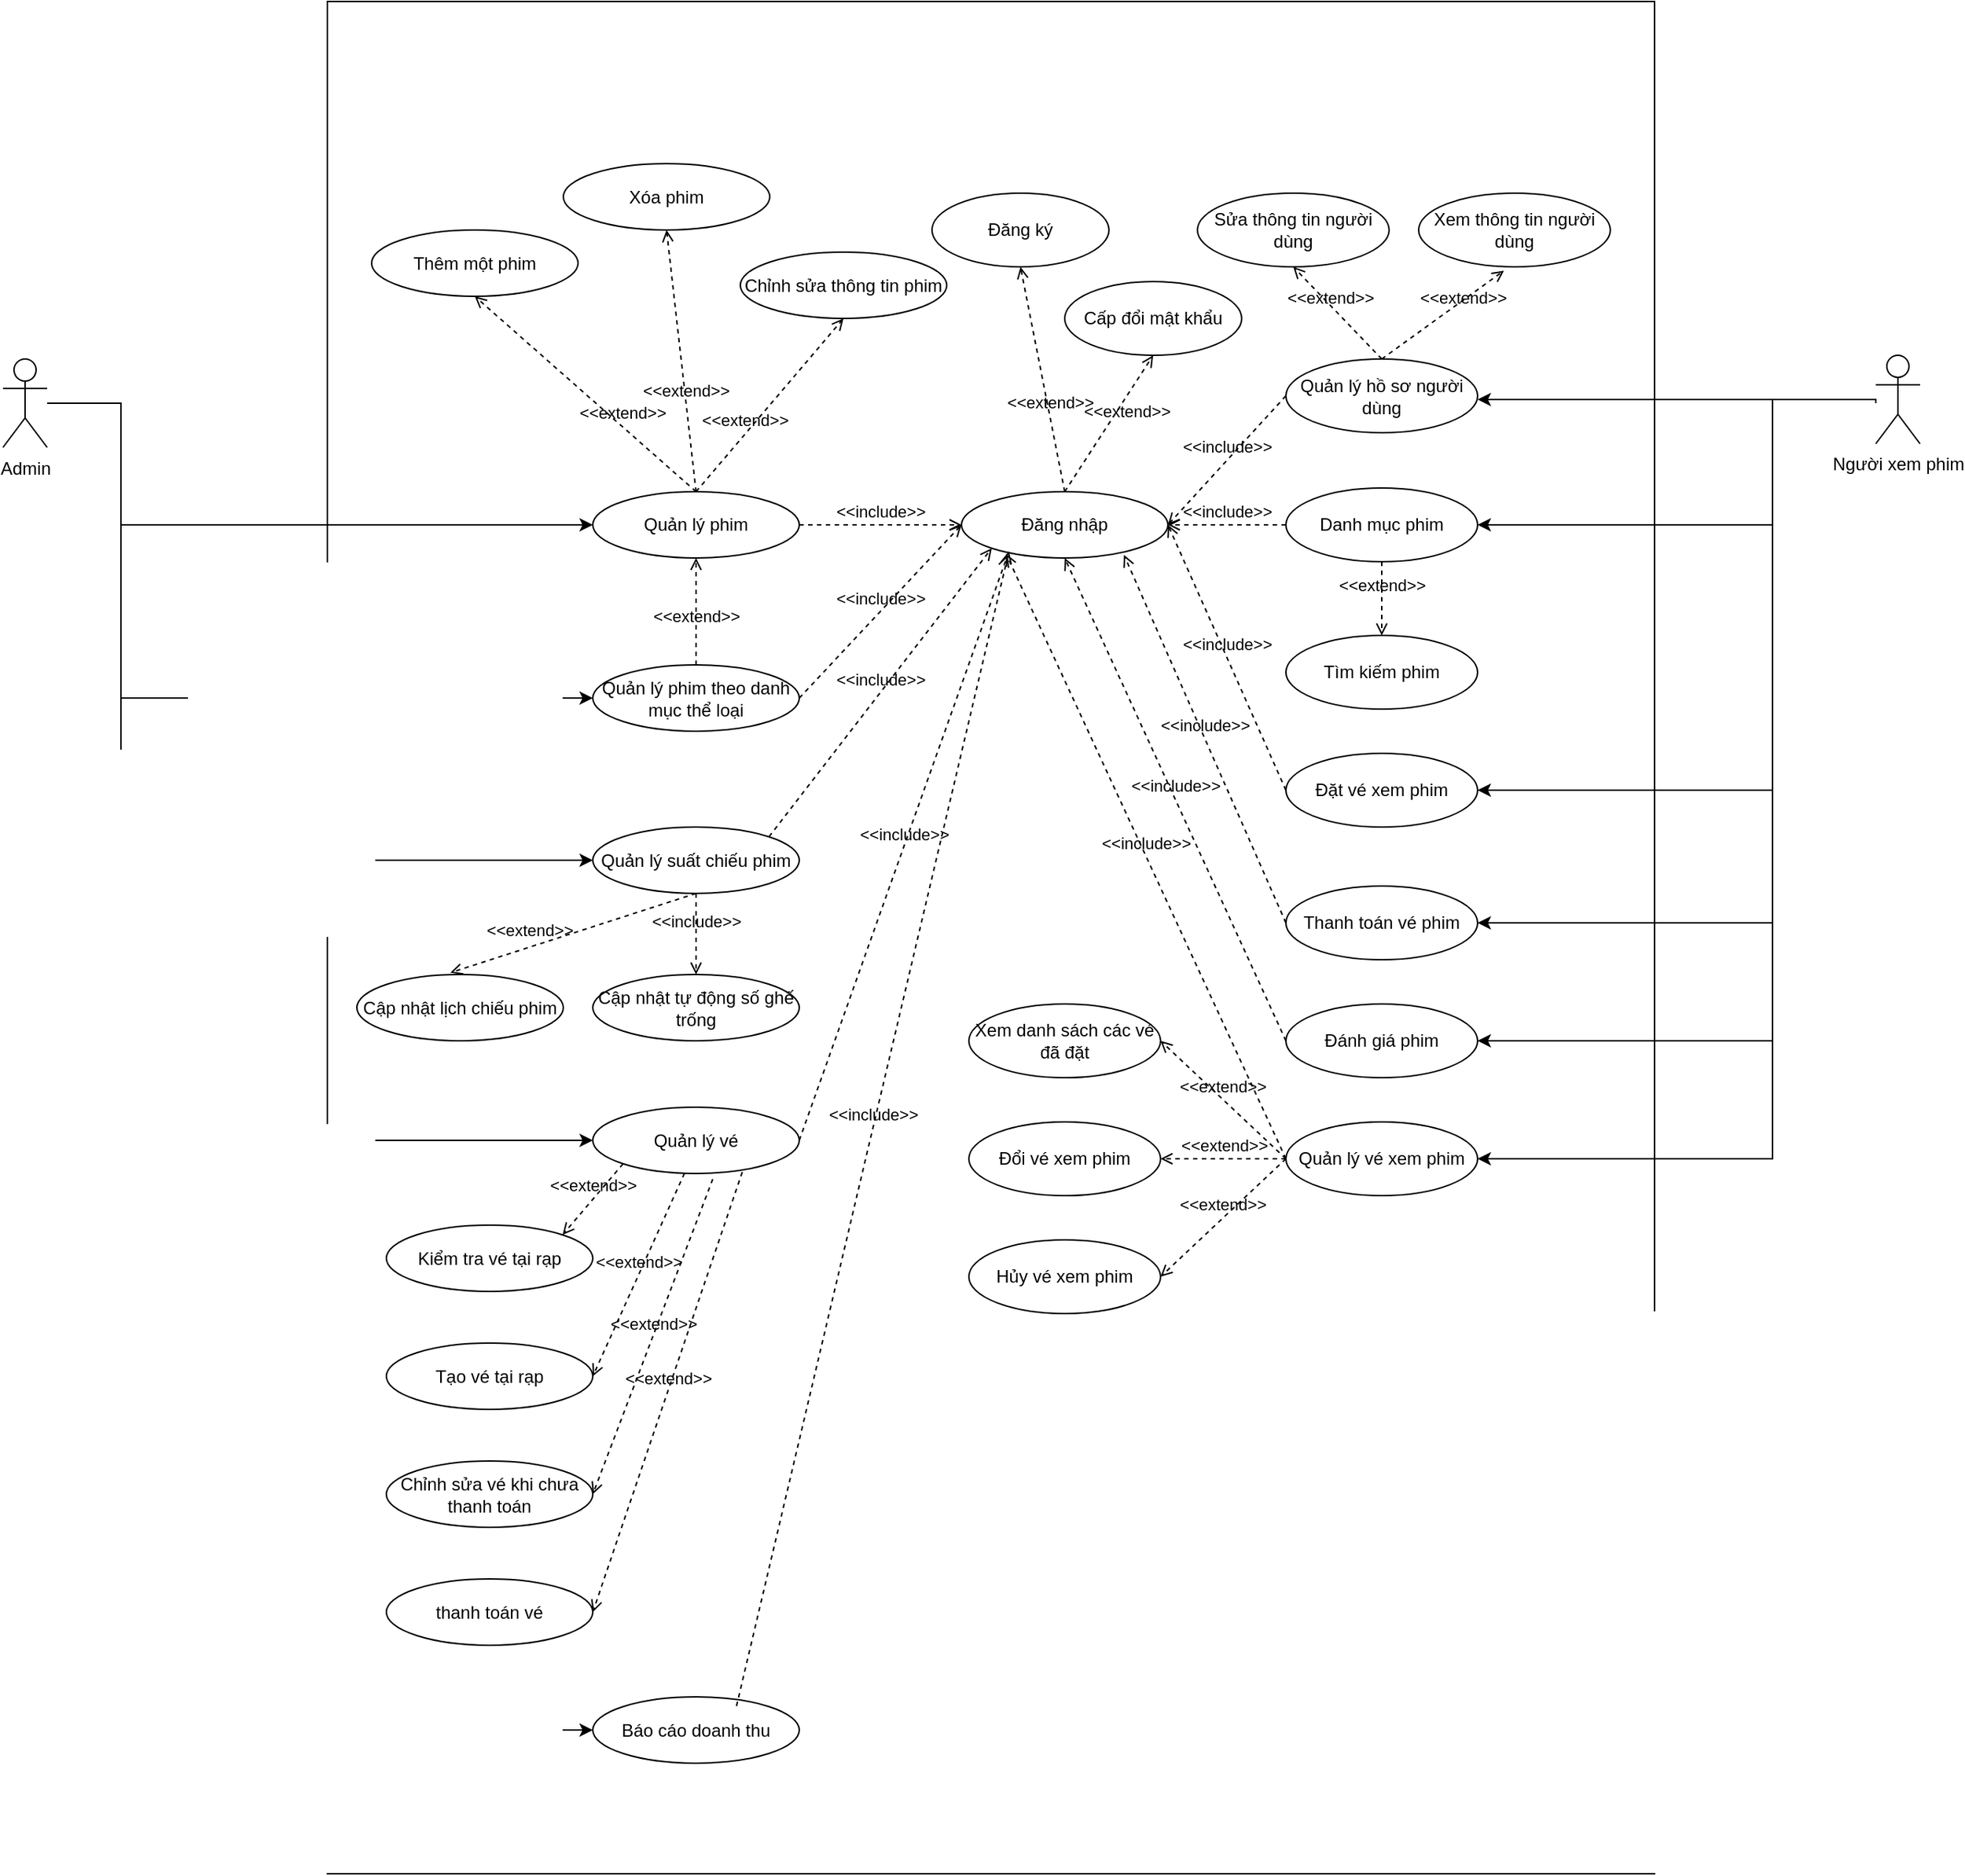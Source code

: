<mxfile>
    <diagram name="All Use case Diagram" id="IGQNDPXfDh_V1DBwaKHE">
        <mxGraphModel dx="2760" dy="1948" grid="1" gridSize="10" guides="1" tooltips="1" connect="1" arrows="1" fold="1" page="1" pageScale="1" pageWidth="850" pageHeight="1100" math="0" shadow="0">
            <root>
                <mxCell id="0"/>
                <mxCell id="1" parent="0"/>
                <mxCell id="J7-MSEY-YR7QTqhDCGo0-1" value="" style="rounded=0;whiteSpace=wrap;html=1;labelBackgroundColor=none;" parent="1" vertex="1">
                    <mxGeometry x="-1370" y="40" width="900" height="1270" as="geometry"/>
                </mxCell>
                <mxCell id="J7-MSEY-YR7QTqhDCGo0-59" style="edgeStyle=orthogonalEdgeStyle;rounded=0;orthogonalLoop=1;jettySize=auto;html=1;entryX=0;entryY=0.5;entryDx=0;entryDy=0;" parent="1" source="J7-MSEY-YR7QTqhDCGo0-2" target="J7-MSEY-YR7QTqhDCGo0-42" edge="1">
                    <mxGeometry relative="1" as="geometry">
                        <Array as="points">
                            <mxPoint x="-1510" y="313"/>
                            <mxPoint x="-1510" y="395"/>
                        </Array>
                    </mxGeometry>
                </mxCell>
                <mxCell id="J7-MSEY-YR7QTqhDCGo0-60" style="edgeStyle=orthogonalEdgeStyle;rounded=0;orthogonalLoop=1;jettySize=auto;html=1;entryX=0;entryY=0.5;entryDx=0;entryDy=0;" parent="1" source="J7-MSEY-YR7QTqhDCGo0-2" target="J7-MSEY-YR7QTqhDCGo0-50" edge="1">
                    <mxGeometry relative="1" as="geometry">
                        <Array as="points">
                            <mxPoint x="-1510" y="313"/>
                            <mxPoint x="-1510" y="513"/>
                        </Array>
                    </mxGeometry>
                </mxCell>
                <mxCell id="J7-MSEY-YR7QTqhDCGo0-61" style="edgeStyle=orthogonalEdgeStyle;rounded=0;orthogonalLoop=1;jettySize=auto;html=1;entryX=0;entryY=0.5;entryDx=0;entryDy=0;" parent="1" source="J7-MSEY-YR7QTqhDCGo0-2" target="J7-MSEY-YR7QTqhDCGo0-53" edge="1">
                    <mxGeometry relative="1" as="geometry">
                        <Array as="points">
                            <mxPoint x="-1510" y="313"/>
                            <mxPoint x="-1510" y="623"/>
                        </Array>
                    </mxGeometry>
                </mxCell>
                <mxCell id="J7-MSEY-YR7QTqhDCGo0-62" style="edgeStyle=orthogonalEdgeStyle;rounded=0;orthogonalLoop=1;jettySize=auto;html=1;entryX=0;entryY=0.5;entryDx=0;entryDy=0;" parent="1" source="J7-MSEY-YR7QTqhDCGo0-2" target="J7-MSEY-YR7QTqhDCGo0-63" edge="1">
                    <mxGeometry relative="1" as="geometry">
                        <mxPoint x="-1575" y="720" as="targetPoint"/>
                        <Array as="points">
                            <mxPoint x="-1510" y="313"/>
                            <mxPoint x="-1510" y="813"/>
                        </Array>
                    </mxGeometry>
                </mxCell>
                <mxCell id="J7-MSEY-YR7QTqhDCGo0-76" style="edgeStyle=orthogonalEdgeStyle;rounded=0;orthogonalLoop=1;jettySize=auto;html=1;entryX=0;entryY=0.5;entryDx=0;entryDy=0;" parent="1" source="J7-MSEY-YR7QTqhDCGo0-2" target="J7-MSEY-YR7QTqhDCGo0-74" edge="1">
                    <mxGeometry relative="1" as="geometry">
                        <Array as="points">
                            <mxPoint x="-1510" y="313"/>
                            <mxPoint x="-1510" y="1213"/>
                        </Array>
                    </mxGeometry>
                </mxCell>
                <mxCell id="J7-MSEY-YR7QTqhDCGo0-2" value="Admin" style="shape=umlActor;verticalLabelPosition=bottom;verticalAlign=top;html=1;outlineConnect=0;" parent="1" vertex="1">
                    <mxGeometry x="-1590" y="282.5" width="30" height="60" as="geometry"/>
                </mxCell>
                <mxCell id="J7-MSEY-YR7QTqhDCGo0-36" style="edgeStyle=orthogonalEdgeStyle;rounded=0;orthogonalLoop=1;jettySize=auto;html=1;entryX=1;entryY=0.5;entryDx=0;entryDy=0;" parent="1" edge="1">
                    <mxGeometry relative="1" as="geometry">
                        <mxPoint x="-320" y="312.5" as="sourcePoint"/>
                        <mxPoint x="-590" y="310" as="targetPoint"/>
                        <Array as="points">
                            <mxPoint x="-320" y="310"/>
                        </Array>
                    </mxGeometry>
                </mxCell>
                <mxCell id="J7-MSEY-YR7QTqhDCGo0-37" style="edgeStyle=orthogonalEdgeStyle;rounded=0;orthogonalLoop=1;jettySize=auto;html=1;entryX=1;entryY=0.5;entryDx=0;entryDy=0;" parent="1" source="J7-MSEY-YR7QTqhDCGo0-3" target="J7-MSEY-YR7QTqhDCGo0-17" edge="1">
                    <mxGeometry relative="1" as="geometry">
                        <Array as="points">
                            <mxPoint x="-390" y="310"/>
                            <mxPoint x="-390" y="395"/>
                        </Array>
                    </mxGeometry>
                </mxCell>
                <mxCell id="J7-MSEY-YR7QTqhDCGo0-38" style="edgeStyle=orthogonalEdgeStyle;rounded=0;orthogonalLoop=1;jettySize=auto;html=1;entryX=1;entryY=0.5;entryDx=0;entryDy=0;" parent="1" source="J7-MSEY-YR7QTqhDCGo0-3" target="J7-MSEY-YR7QTqhDCGo0-22" edge="1">
                    <mxGeometry relative="1" as="geometry">
                        <Array as="points">
                            <mxPoint x="-390" y="310"/>
                            <mxPoint x="-390" y="575"/>
                        </Array>
                    </mxGeometry>
                </mxCell>
                <mxCell id="J7-MSEY-YR7QTqhDCGo0-39" style="edgeStyle=orthogonalEdgeStyle;rounded=0;orthogonalLoop=1;jettySize=auto;html=1;entryX=1;entryY=0.5;entryDx=0;entryDy=0;" parent="1" source="J7-MSEY-YR7QTqhDCGo0-3" target="J7-MSEY-YR7QTqhDCGo0-24" edge="1">
                    <mxGeometry relative="1" as="geometry">
                        <Array as="points">
                            <mxPoint x="-390" y="310"/>
                            <mxPoint x="-390" y="665"/>
                        </Array>
                    </mxGeometry>
                </mxCell>
                <mxCell id="J7-MSEY-YR7QTqhDCGo0-40" style="edgeStyle=orthogonalEdgeStyle;rounded=0;orthogonalLoop=1;jettySize=auto;html=1;entryX=1;entryY=0.5;entryDx=0;entryDy=0;" parent="1" source="J7-MSEY-YR7QTqhDCGo0-3" target="J7-MSEY-YR7QTqhDCGo0-33" edge="1">
                    <mxGeometry relative="1" as="geometry">
                        <Array as="points">
                            <mxPoint x="-390" y="310"/>
                            <mxPoint x="-390" y="745"/>
                        </Array>
                    </mxGeometry>
                </mxCell>
                <mxCell id="J7-MSEY-YR7QTqhDCGo0-41" style="edgeStyle=orthogonalEdgeStyle;rounded=0;orthogonalLoop=1;jettySize=auto;html=1;entryX=1;entryY=0.5;entryDx=0;entryDy=0;" parent="1" source="J7-MSEY-YR7QTqhDCGo0-3" target="J7-MSEY-YR7QTqhDCGo0-26" edge="1">
                    <mxGeometry relative="1" as="geometry">
                        <Array as="points">
                            <mxPoint x="-390" y="310"/>
                            <mxPoint x="-390" y="825"/>
                        </Array>
                    </mxGeometry>
                </mxCell>
                <mxCell id="J7-MSEY-YR7QTqhDCGo0-3" value="Người xem phim" style="shape=umlActor;verticalLabelPosition=bottom;verticalAlign=top;html=1;outlineConnect=0;" parent="1" vertex="1">
                    <mxGeometry x="-320" y="280" width="30" height="60" as="geometry"/>
                </mxCell>
                <mxCell id="J7-MSEY-YR7QTqhDCGo0-4" value="Đăng nhập" style="ellipse;whiteSpace=wrap;html=1;" parent="1" vertex="1">
                    <mxGeometry x="-940" y="372.5" width="140" height="45" as="geometry"/>
                </mxCell>
                <mxCell id="J7-MSEY-YR7QTqhDCGo0-5" value="Đăng ký" style="ellipse;whiteSpace=wrap;html=1;" parent="1" vertex="1">
                    <mxGeometry x="-960" y="170" width="120" height="50" as="geometry"/>
                </mxCell>
                <mxCell id="J7-MSEY-YR7QTqhDCGo0-6" value="&amp;lt;&amp;lt;extend&amp;gt;&amp;gt;" style="html=1;verticalAlign=bottom;labelBackgroundColor=none;endArrow=open;endFill=0;dashed=1;rounded=0;exitX=0.5;exitY=0;exitDx=0;exitDy=0;entryX=0.5;entryY=1;entryDx=0;entryDy=0;" parent="1" source="J7-MSEY-YR7QTqhDCGo0-4" target="J7-MSEY-YR7QTqhDCGo0-5" edge="1">
                    <mxGeometry x="-0.333" width="160" relative="1" as="geometry">
                        <mxPoint x="-1050" y="370" as="sourcePoint"/>
                        <mxPoint x="-890" y="370" as="targetPoint"/>
                        <mxPoint as="offset"/>
                    </mxGeometry>
                </mxCell>
                <mxCell id="J7-MSEY-YR7QTqhDCGo0-7" value="Cấp đổi mật khẩu" style="ellipse;whiteSpace=wrap;html=1;" parent="1" vertex="1">
                    <mxGeometry x="-870" y="230" width="120" height="50" as="geometry"/>
                </mxCell>
                <mxCell id="J7-MSEY-YR7QTqhDCGo0-8" value="&amp;lt;&amp;lt;extend&amp;gt;&amp;gt;" style="html=1;verticalAlign=bottom;labelBackgroundColor=none;endArrow=open;endFill=0;dashed=1;rounded=0;exitX=0.5;exitY=0;exitDx=0;exitDy=0;entryX=0.5;entryY=1;entryDx=0;entryDy=0;" parent="1" source="J7-MSEY-YR7QTqhDCGo0-4" target="J7-MSEY-YR7QTqhDCGo0-7" edge="1">
                    <mxGeometry x="0.11" y="-11" width="160" relative="1" as="geometry">
                        <mxPoint x="-950" y="295" as="sourcePoint"/>
                        <mxPoint x="-1010" y="250" as="targetPoint"/>
                        <mxPoint as="offset"/>
                    </mxGeometry>
                </mxCell>
                <mxCell id="J7-MSEY-YR7QTqhDCGo0-9" value="Quản lý hồ sơ người dùng" style="ellipse;whiteSpace=wrap;html=1;" parent="1" vertex="1">
                    <mxGeometry x="-720" y="282.5" width="130" height="50" as="geometry"/>
                </mxCell>
                <mxCell id="J7-MSEY-YR7QTqhDCGo0-13" value="Xem thông tin người dùng" style="ellipse;whiteSpace=wrap;html=1;" parent="1" vertex="1">
                    <mxGeometry x="-630" y="170" width="130" height="50" as="geometry"/>
                </mxCell>
                <mxCell id="J7-MSEY-YR7QTqhDCGo0-14" value="Sửa thông tin người dùng" style="ellipse;whiteSpace=wrap;html=1;" parent="1" vertex="1">
                    <mxGeometry x="-780" y="170" width="130" height="50" as="geometry"/>
                </mxCell>
                <mxCell id="J7-MSEY-YR7QTqhDCGo0-15" value="&amp;lt;&amp;lt;extend&amp;gt;&amp;gt;" style="html=1;verticalAlign=bottom;labelBackgroundColor=none;endArrow=open;endFill=0;dashed=1;rounded=0;exitX=0.5;exitY=0;exitDx=0;exitDy=0;entryX=0.445;entryY=1.052;entryDx=0;entryDy=0;entryPerimeter=0;" parent="1" source="J7-MSEY-YR7QTqhDCGo0-9" target="J7-MSEY-YR7QTqhDCGo0-13" edge="1">
                    <mxGeometry x="0.244" y="-6" width="160" relative="1" as="geometry">
                        <mxPoint x="-935" y="295" as="sourcePoint"/>
                        <mxPoint x="-860" y="230" as="targetPoint"/>
                        <mxPoint as="offset"/>
                    </mxGeometry>
                </mxCell>
                <mxCell id="J7-MSEY-YR7QTqhDCGo0-16" value="&amp;lt;&amp;lt;extend&amp;gt;&amp;gt;" style="html=1;verticalAlign=bottom;labelBackgroundColor=none;endArrow=open;endFill=0;dashed=1;rounded=0;exitX=0.5;exitY=0;exitDx=0;exitDy=0;entryX=0.5;entryY=1;entryDx=0;entryDy=0;" parent="1" source="J7-MSEY-YR7QTqhDCGo0-9" target="J7-MSEY-YR7QTqhDCGo0-14" edge="1">
                    <mxGeometry x="0.101" y="3" width="160" relative="1" as="geometry">
                        <mxPoint x="-645" y="305" as="sourcePoint"/>
                        <mxPoint x="-562" y="233" as="targetPoint"/>
                        <mxPoint as="offset"/>
                    </mxGeometry>
                </mxCell>
                <mxCell id="J7-MSEY-YR7QTqhDCGo0-17" value="Danh mục phim" style="ellipse;whiteSpace=wrap;html=1;" parent="1" vertex="1">
                    <mxGeometry x="-720" y="370" width="130" height="50" as="geometry"/>
                </mxCell>
                <mxCell id="J7-MSEY-YR7QTqhDCGo0-18" value="Tìm kiếm phim" style="ellipse;whiteSpace=wrap;html=1;" parent="1" vertex="1">
                    <mxGeometry x="-720" y="470" width="130" height="50" as="geometry"/>
                </mxCell>
                <mxCell id="J7-MSEY-YR7QTqhDCGo0-19" value="&amp;lt;&amp;lt;extend&amp;gt;&amp;gt;" style="html=1;verticalAlign=bottom;labelBackgroundColor=none;endArrow=open;endFill=0;dashed=1;rounded=0;exitX=0.5;exitY=1;exitDx=0;exitDy=0;entryX=0.5;entryY=0;entryDx=0;entryDy=0;" parent="1" source="J7-MSEY-YR7QTqhDCGo0-17" target="J7-MSEY-YR7QTqhDCGo0-18" edge="1">
                    <mxGeometry width="160" relative="1" as="geometry">
                        <mxPoint x="-645" y="305" as="sourcePoint"/>
                        <mxPoint x="-562" y="233" as="targetPoint"/>
                        <mxPoint as="offset"/>
                    </mxGeometry>
                </mxCell>
                <mxCell id="J7-MSEY-YR7QTqhDCGo0-20" value="&amp;lt;&amp;lt;include&amp;gt;&amp;gt;" style="html=1;verticalAlign=bottom;labelBackgroundColor=none;endArrow=open;endFill=0;dashed=1;rounded=0;entryX=1;entryY=0.5;entryDx=0;entryDy=0;exitX=0;exitY=0.5;exitDx=0;exitDy=0;" parent="1" source="J7-MSEY-YR7QTqhDCGo0-9" target="J7-MSEY-YR7QTqhDCGo0-4" edge="1">
                    <mxGeometry width="160" relative="1" as="geometry">
                        <mxPoint x="-870" y="490" as="sourcePoint"/>
                        <mxPoint x="-710" y="490" as="targetPoint"/>
                    </mxGeometry>
                </mxCell>
                <mxCell id="J7-MSEY-YR7QTqhDCGo0-21" value="&amp;lt;&amp;lt;include&amp;gt;&amp;gt;" style="html=1;verticalAlign=bottom;labelBackgroundColor=none;endArrow=open;endFill=0;dashed=1;rounded=0;entryX=1;entryY=0.5;entryDx=0;entryDy=0;exitX=0;exitY=0.5;exitDx=0;exitDy=0;" parent="1" source="J7-MSEY-YR7QTqhDCGo0-17" target="J7-MSEY-YR7QTqhDCGo0-4" edge="1">
                    <mxGeometry width="160" relative="1" as="geometry">
                        <mxPoint x="-710" y="330" as="sourcePoint"/>
                        <mxPoint x="-865" y="318" as="targetPoint"/>
                    </mxGeometry>
                </mxCell>
                <mxCell id="J7-MSEY-YR7QTqhDCGo0-22" value="Đặt vé xem phim" style="ellipse;whiteSpace=wrap;html=1;" parent="1" vertex="1">
                    <mxGeometry x="-720" y="550" width="130" height="50" as="geometry"/>
                </mxCell>
                <mxCell id="J7-MSEY-YR7QTqhDCGo0-23" value="&amp;lt;&amp;lt;include&amp;gt;&amp;gt;" style="html=1;verticalAlign=bottom;labelBackgroundColor=none;endArrow=open;endFill=0;dashed=1;rounded=0;entryX=1;entryY=0.5;entryDx=0;entryDy=0;exitX=0;exitY=0.5;exitDx=0;exitDy=0;" parent="1" source="J7-MSEY-YR7QTqhDCGo0-22" target="J7-MSEY-YR7QTqhDCGo0-4" edge="1">
                    <mxGeometry width="160" relative="1" as="geometry">
                        <mxPoint x="-710" y="405" as="sourcePoint"/>
                        <mxPoint x="-865" y="318" as="targetPoint"/>
                    </mxGeometry>
                </mxCell>
                <mxCell id="J7-MSEY-YR7QTqhDCGo0-24" value="Thanh toán vé phim" style="ellipse;whiteSpace=wrap;html=1;" parent="1" vertex="1">
                    <mxGeometry x="-720" y="640" width="130" height="50" as="geometry"/>
                </mxCell>
                <mxCell id="J7-MSEY-YR7QTqhDCGo0-25" value="&amp;lt;&amp;lt;include&amp;gt;&amp;gt;" style="html=1;verticalAlign=bottom;labelBackgroundColor=none;endArrow=open;endFill=0;dashed=1;rounded=0;exitX=0;exitY=0.5;exitDx=0;exitDy=0;entryX=0.787;entryY=0.953;entryDx=0;entryDy=0;entryPerimeter=0;" parent="1" source="J7-MSEY-YR7QTqhDCGo0-24" target="J7-MSEY-YR7QTqhDCGo0-4" edge="1">
                    <mxGeometry width="160" relative="1" as="geometry">
                        <mxPoint x="-710" y="605" as="sourcePoint"/>
                        <mxPoint x="-870" y="420" as="targetPoint"/>
                        <Array as="points"/>
                    </mxGeometry>
                </mxCell>
                <mxCell id="J7-MSEY-YR7QTqhDCGo0-26" value="Quản lý vé xem phim" style="ellipse;whiteSpace=wrap;html=1;" parent="1" vertex="1">
                    <mxGeometry x="-720" y="800" width="130" height="50" as="geometry"/>
                </mxCell>
                <mxCell id="J7-MSEY-YR7QTqhDCGo0-27" value="Xem danh sách các vé đã đặt" style="ellipse;whiteSpace=wrap;html=1;" parent="1" vertex="1">
                    <mxGeometry x="-935" y="720" width="130" height="50" as="geometry"/>
                </mxCell>
                <mxCell id="J7-MSEY-YR7QTqhDCGo0-28" value="&amp;lt;&amp;lt;extend&amp;gt;&amp;gt;" style="html=1;verticalAlign=bottom;labelBackgroundColor=none;endArrow=open;endFill=0;dashed=1;rounded=0;exitX=0;exitY=0.5;exitDx=0;exitDy=0;entryX=1;entryY=0.5;entryDx=0;entryDy=0;" parent="1" source="J7-MSEY-YR7QTqhDCGo0-26" target="J7-MSEY-YR7QTqhDCGo0-27" edge="1">
                    <mxGeometry width="160" relative="1" as="geometry">
                        <mxPoint x="-645" y="430" as="sourcePoint"/>
                        <mxPoint x="-645" y="480" as="targetPoint"/>
                        <mxPoint as="offset"/>
                    </mxGeometry>
                </mxCell>
                <mxCell id="J7-MSEY-YR7QTqhDCGo0-29" value="Đổi vé xem phim" style="ellipse;whiteSpace=wrap;html=1;" parent="1" vertex="1">
                    <mxGeometry x="-935" y="800" width="130" height="50" as="geometry"/>
                </mxCell>
                <mxCell id="J7-MSEY-YR7QTqhDCGo0-30" value="Hủy vé xem phim" style="ellipse;whiteSpace=wrap;html=1;" parent="1" vertex="1">
                    <mxGeometry x="-935" y="880" width="130" height="50" as="geometry"/>
                </mxCell>
                <mxCell id="J7-MSEY-YR7QTqhDCGo0-31" value="&amp;lt;&amp;lt;extend&amp;gt;&amp;gt;" style="html=1;verticalAlign=bottom;labelBackgroundColor=none;endArrow=open;endFill=0;dashed=1;rounded=0;exitX=0;exitY=0.5;exitDx=0;exitDy=0;entryX=1;entryY=0.5;entryDx=0;entryDy=0;" parent="1" source="J7-MSEY-YR7QTqhDCGo0-26" target="J7-MSEY-YR7QTqhDCGo0-29" edge="1">
                    <mxGeometry width="160" relative="1" as="geometry">
                        <mxPoint x="-710" y="675" as="sourcePoint"/>
                        <mxPoint x="-795" y="645" as="targetPoint"/>
                        <mxPoint as="offset"/>
                    </mxGeometry>
                </mxCell>
                <mxCell id="J7-MSEY-YR7QTqhDCGo0-32" value="&amp;lt;&amp;lt;extend&amp;gt;&amp;gt;" style="html=1;verticalAlign=bottom;labelBackgroundColor=none;endArrow=open;endFill=0;dashed=1;rounded=0;exitX=0;exitY=0.5;exitDx=0;exitDy=0;entryX=1;entryY=0.5;entryDx=0;entryDy=0;" parent="1" source="J7-MSEY-YR7QTqhDCGo0-26" target="J7-MSEY-YR7QTqhDCGo0-30" edge="1">
                    <mxGeometry width="160" relative="1" as="geometry">
                        <mxPoint x="-700" y="685" as="sourcePoint"/>
                        <mxPoint x="-795" y="715" as="targetPoint"/>
                        <mxPoint as="offset"/>
                    </mxGeometry>
                </mxCell>
                <mxCell id="J7-MSEY-YR7QTqhDCGo0-33" value="Đánh giá phim" style="ellipse;whiteSpace=wrap;html=1;" parent="1" vertex="1">
                    <mxGeometry x="-720" y="720" width="130" height="50" as="geometry"/>
                </mxCell>
                <mxCell id="J7-MSEY-YR7QTqhDCGo0-34" value="&amp;lt;&amp;lt;include&amp;gt;&amp;gt;" style="html=1;verticalAlign=bottom;labelBackgroundColor=none;endArrow=open;endFill=0;dashed=1;rounded=0;entryX=0.216;entryY=0.936;entryDx=0;entryDy=0;exitX=0;exitY=0.5;exitDx=0;exitDy=0;entryPerimeter=0;" parent="1" source="J7-MSEY-YR7QTqhDCGo0-26" target="J7-MSEY-YR7QTqhDCGo0-4" edge="1">
                    <mxGeometry width="160" relative="1" as="geometry">
                        <mxPoint x="-710" y="675" as="sourcePoint"/>
                        <mxPoint x="-790" y="405" as="targetPoint"/>
                    </mxGeometry>
                </mxCell>
                <mxCell id="J7-MSEY-YR7QTqhDCGo0-35" value="&amp;lt;&amp;lt;include&amp;gt;&amp;gt;" style="html=1;verticalAlign=bottom;labelBackgroundColor=none;endArrow=open;endFill=0;dashed=1;rounded=0;entryX=0.5;entryY=1;entryDx=0;entryDy=0;exitX=0;exitY=0.5;exitDx=0;exitDy=0;" parent="1" source="J7-MSEY-YR7QTqhDCGo0-33" target="J7-MSEY-YR7QTqhDCGo0-4" edge="1">
                    <mxGeometry width="160" relative="1" as="geometry">
                        <mxPoint x="-710" y="755" as="sourcePoint"/>
                        <mxPoint x="-860" y="428" as="targetPoint"/>
                    </mxGeometry>
                </mxCell>
                <mxCell id="J7-MSEY-YR7QTqhDCGo0-42" value="Quản lý phim" style="ellipse;whiteSpace=wrap;html=1;" parent="1" vertex="1">
                    <mxGeometry x="-1190" y="372.5" width="140" height="45" as="geometry"/>
                </mxCell>
                <mxCell id="J7-MSEY-YR7QTqhDCGo0-43" value="Thêm một phim" style="ellipse;whiteSpace=wrap;html=1;" parent="1" vertex="1">
                    <mxGeometry x="-1340" y="195" width="140" height="45" as="geometry"/>
                </mxCell>
                <mxCell id="J7-MSEY-YR7QTqhDCGo0-44" value="Chỉnh sửa thông tin phim" style="ellipse;whiteSpace=wrap;html=1;" parent="1" vertex="1">
                    <mxGeometry x="-1090" y="210" width="140" height="45" as="geometry"/>
                </mxCell>
                <mxCell id="J7-MSEY-YR7QTqhDCGo0-45" value="Xóa phim" style="ellipse;whiteSpace=wrap;html=1;" parent="1" vertex="1">
                    <mxGeometry x="-1210" y="150" width="140" height="45" as="geometry"/>
                </mxCell>
                <mxCell id="J7-MSEY-YR7QTqhDCGo0-46" value="&amp;lt;&amp;lt;include&amp;gt;&amp;gt;" style="html=1;verticalAlign=bottom;labelBackgroundColor=none;endArrow=open;endFill=0;dashed=1;rounded=0;entryX=0;entryY=0.5;entryDx=0;entryDy=0;exitX=1;exitY=0.5;exitDx=0;exitDy=0;" parent="1" source="J7-MSEY-YR7QTqhDCGo0-42" target="J7-MSEY-YR7QTqhDCGo0-4" edge="1">
                    <mxGeometry width="160" relative="1" as="geometry">
                        <mxPoint x="-710" y="405" as="sourcePoint"/>
                        <mxPoint x="-790" y="405" as="targetPoint"/>
                    </mxGeometry>
                </mxCell>
                <mxCell id="J7-MSEY-YR7QTqhDCGo0-47" value="&amp;lt;&amp;lt;extend&amp;gt;&amp;gt;" style="html=1;verticalAlign=bottom;labelBackgroundColor=none;endArrow=open;endFill=0;dashed=1;rounded=0;exitX=0.5;exitY=0;exitDx=0;exitDy=0;entryX=0.5;entryY=1;entryDx=0;entryDy=0;" parent="1" source="J7-MSEY-YR7QTqhDCGo0-42" target="J7-MSEY-YR7QTqhDCGo0-44" edge="1">
                    <mxGeometry x="-0.333" width="160" relative="1" as="geometry">
                        <mxPoint x="-860" y="383" as="sourcePoint"/>
                        <mxPoint x="-890" y="230" as="targetPoint"/>
                        <mxPoint as="offset"/>
                    </mxGeometry>
                </mxCell>
                <mxCell id="J7-MSEY-YR7QTqhDCGo0-48" value="&amp;lt;&amp;lt;extend&amp;gt;&amp;gt;" style="html=1;verticalAlign=bottom;labelBackgroundColor=none;endArrow=open;endFill=0;dashed=1;rounded=0;exitX=0.5;exitY=0;exitDx=0;exitDy=0;entryX=0.5;entryY=1;entryDx=0;entryDy=0;strokeColor=default;align=center;fontFamily=Helvetica;fontSize=11;fontColor=default;" parent="1" source="J7-MSEY-YR7QTqhDCGo0-42" target="J7-MSEY-YR7QTqhDCGo0-45" edge="1">
                    <mxGeometry x="-0.333" width="160" relative="1" as="geometry">
                        <mxPoint x="-1110" y="383" as="sourcePoint"/>
                        <mxPoint x="-1010" y="290" as="targetPoint"/>
                        <mxPoint as="offset"/>
                    </mxGeometry>
                </mxCell>
                <mxCell id="J7-MSEY-YR7QTqhDCGo0-49" value="&amp;lt;&amp;lt;extend&amp;gt;&amp;gt;" style="html=1;verticalAlign=bottom;labelBackgroundColor=none;endArrow=open;endFill=0;dashed=1;rounded=0;exitX=0.5;exitY=0;exitDx=0;exitDy=0;entryX=0.5;entryY=1;entryDx=0;entryDy=0;strokeColor=default;align=center;fontFamily=Helvetica;fontSize=11;fontColor=default;" parent="1" source="J7-MSEY-YR7QTqhDCGo0-42" target="J7-MSEY-YR7QTqhDCGo0-43" edge="1">
                    <mxGeometry x="-0.333" width="160" relative="1" as="geometry">
                        <mxPoint x="-1110" y="383" as="sourcePoint"/>
                        <mxPoint x="-1150" y="315" as="targetPoint"/>
                        <mxPoint as="offset"/>
                    </mxGeometry>
                </mxCell>
                <mxCell id="J7-MSEY-YR7QTqhDCGo0-50" value="Quản lý phim theo danh mục thể loại" style="ellipse;whiteSpace=wrap;html=1;" parent="1" vertex="1">
                    <mxGeometry x="-1190" y="490" width="140" height="45" as="geometry"/>
                </mxCell>
                <mxCell id="J7-MSEY-YR7QTqhDCGo0-51" value="&amp;lt;&amp;lt;extend&amp;gt;&amp;gt;" style="html=1;verticalAlign=bottom;labelBackgroundColor=none;endArrow=open;endFill=0;dashed=1;rounded=0;exitX=0.5;exitY=0;exitDx=0;exitDy=0;entryX=0.5;entryY=1;entryDx=0;entryDy=0;strokeColor=default;align=center;fontFamily=Helvetica;fontSize=11;fontColor=default;" parent="1" source="J7-MSEY-YR7QTqhDCGo0-50" target="J7-MSEY-YR7QTqhDCGo0-42" edge="1">
                    <mxGeometry x="-0.333" width="160" relative="1" as="geometry">
                        <mxPoint x="-1110" y="383" as="sourcePoint"/>
                        <mxPoint x="-1130" y="205" as="targetPoint"/>
                        <mxPoint as="offset"/>
                    </mxGeometry>
                </mxCell>
                <mxCell id="J7-MSEY-YR7QTqhDCGo0-52" value="&amp;lt;&amp;lt;include&amp;gt;&amp;gt;" style="html=1;verticalAlign=bottom;labelBackgroundColor=none;endArrow=open;endFill=0;dashed=1;rounded=0;entryX=0;entryY=0.5;entryDx=0;entryDy=0;exitX=1;exitY=0.5;exitDx=0;exitDy=0;" parent="1" source="J7-MSEY-YR7QTqhDCGo0-50" target="J7-MSEY-YR7QTqhDCGo0-4" edge="1">
                    <mxGeometry width="160" relative="1" as="geometry">
                        <mxPoint x="-1040" y="405" as="sourcePoint"/>
                        <mxPoint x="-930" y="405" as="targetPoint"/>
                    </mxGeometry>
                </mxCell>
                <mxCell id="J7-MSEY-YR7QTqhDCGo0-53" value="Quản lý suất chiếu phim" style="ellipse;whiteSpace=wrap;html=1;" parent="1" vertex="1">
                    <mxGeometry x="-1190" y="600" width="140" height="45" as="geometry"/>
                </mxCell>
                <mxCell id="J7-MSEY-YR7QTqhDCGo0-54" value="&amp;lt;&amp;lt;include&amp;gt;&amp;gt;" style="html=1;verticalAlign=bottom;labelBackgroundColor=none;endArrow=open;endFill=0;dashed=1;rounded=0;entryX=0;entryY=1;entryDx=0;entryDy=0;exitX=1;exitY=0;exitDx=0;exitDy=0;" parent="1" source="J7-MSEY-YR7QTqhDCGo0-53" target="J7-MSEY-YR7QTqhDCGo0-4" edge="1">
                    <mxGeometry width="160" relative="1" as="geometry">
                        <mxPoint x="-1040" y="523" as="sourcePoint"/>
                        <mxPoint x="-930" y="405" as="targetPoint"/>
                    </mxGeometry>
                </mxCell>
                <mxCell id="J7-MSEY-YR7QTqhDCGo0-55" value="Cập nhật lịch chiếu phim" style="ellipse;whiteSpace=wrap;html=1;" parent="1" vertex="1">
                    <mxGeometry x="-1350" y="700" width="140" height="45" as="geometry"/>
                </mxCell>
                <mxCell id="J7-MSEY-YR7QTqhDCGo0-56" value="Cập nhật tự động số ghế trống" style="ellipse;whiteSpace=wrap;html=1;" parent="1" vertex="1">
                    <mxGeometry x="-1190" y="700" width="140" height="45" as="geometry"/>
                </mxCell>
                <mxCell id="J7-MSEY-YR7QTqhDCGo0-57" value="&amp;lt;&amp;lt;extend&amp;gt;&amp;gt;" style="html=1;verticalAlign=bottom;labelBackgroundColor=none;endArrow=open;endFill=0;dashed=1;rounded=0;entryX=0.453;entryY=-0.027;entryDx=0;entryDy=0;strokeColor=default;align=center;fontFamily=Helvetica;fontSize=11;fontColor=default;entryPerimeter=0;exitX=0.5;exitY=1;exitDx=0;exitDy=0;" parent="1" source="J7-MSEY-YR7QTqhDCGo0-53" target="J7-MSEY-YR7QTqhDCGo0-55" edge="1">
                    <mxGeometry x="0.346" y="-1" width="160" relative="1" as="geometry">
                        <mxPoint x="-1130" y="650" as="sourcePoint"/>
                        <mxPoint x="-1110" y="428" as="targetPoint"/>
                        <mxPoint y="-1" as="offset"/>
                        <Array as="points"/>
                    </mxGeometry>
                </mxCell>
                <mxCell id="J7-MSEY-YR7QTqhDCGo0-58" value="&amp;lt;&amp;lt;include&amp;gt;&amp;gt;" style="html=1;verticalAlign=bottom;labelBackgroundColor=none;endArrow=open;endFill=0;dashed=1;rounded=0;entryX=0.5;entryY=0;entryDx=0;entryDy=0;exitX=0.5;exitY=1;exitDx=0;exitDy=0;" parent="1" source="J7-MSEY-YR7QTqhDCGo0-53" target="J7-MSEY-YR7QTqhDCGo0-56" edge="1">
                    <mxGeometry width="160" relative="1" as="geometry">
                        <mxPoint x="-1040" y="633" as="sourcePoint"/>
                        <mxPoint x="-910" y="421" as="targetPoint"/>
                    </mxGeometry>
                </mxCell>
                <mxCell id="J7-MSEY-YR7QTqhDCGo0-63" value="Quản lý vé" style="ellipse;whiteSpace=wrap;html=1;" parent="1" vertex="1">
                    <mxGeometry x="-1190" y="790" width="140" height="45" as="geometry"/>
                </mxCell>
                <mxCell id="J7-MSEY-YR7QTqhDCGo0-64" value="Kiểm tra vé tại rạp" style="ellipse;whiteSpace=wrap;html=1;" parent="1" vertex="1">
                    <mxGeometry x="-1330" y="870" width="140" height="45" as="geometry"/>
                </mxCell>
                <mxCell id="J7-MSEY-YR7QTqhDCGo0-65" value="thanh toán vé" style="ellipse;whiteSpace=wrap;html=1;" parent="1" vertex="1">
                    <mxGeometry x="-1330" y="1110" width="140" height="45" as="geometry"/>
                </mxCell>
                <mxCell id="J7-MSEY-YR7QTqhDCGo0-66" value="Tạo vé tại rạp" style="ellipse;whiteSpace=wrap;html=1;" parent="1" vertex="1">
                    <mxGeometry x="-1330" y="950" width="140" height="45" as="geometry"/>
                </mxCell>
                <mxCell id="J7-MSEY-YR7QTqhDCGo0-67" value="Chỉnh sửa vé khi chưa thanh toán" style="ellipse;whiteSpace=wrap;html=1;" parent="1" vertex="1">
                    <mxGeometry x="-1330" y="1030" width="140" height="45" as="geometry"/>
                </mxCell>
                <mxCell id="J7-MSEY-YR7QTqhDCGo0-68" value="&amp;lt;&amp;lt;include&amp;gt;&amp;gt;" style="html=1;verticalAlign=bottom;labelBackgroundColor=none;endArrow=open;endFill=0;dashed=1;rounded=0;entryX=0.224;entryY=0.953;entryDx=0;entryDy=0;exitX=1;exitY=0.5;exitDx=0;exitDy=0;entryPerimeter=0;" parent="1" source="J7-MSEY-YR7QTqhDCGo0-63" target="J7-MSEY-YR7QTqhDCGo0-4" edge="1">
                    <mxGeometry width="160" relative="1" as="geometry">
                        <mxPoint x="-1060" y="617" as="sourcePoint"/>
                        <mxPoint x="-910" y="421" as="targetPoint"/>
                    </mxGeometry>
                </mxCell>
                <mxCell id="J7-MSEY-YR7QTqhDCGo0-69" value="&amp;lt;&amp;lt;extend&amp;gt;&amp;gt;" style="html=1;verticalAlign=bottom;labelBackgroundColor=none;endArrow=open;endFill=0;dashed=1;rounded=0;exitX=0;exitY=1;exitDx=0;exitDy=0;entryX=1;entryY=0;entryDx=0;entryDy=0;" parent="1" source="J7-MSEY-YR7QTqhDCGo0-63" target="J7-MSEY-YR7QTqhDCGo0-64" edge="1">
                    <mxGeometry width="160" relative="1" as="geometry">
                        <mxPoint x="-710" y="835" as="sourcePoint"/>
                        <mxPoint x="-795" y="915" as="targetPoint"/>
                        <mxPoint as="offset"/>
                    </mxGeometry>
                </mxCell>
                <mxCell id="J7-MSEY-YR7QTqhDCGo0-70" value="&amp;lt;&amp;lt;extend&amp;gt;&amp;gt;" style="html=1;verticalAlign=bottom;labelBackgroundColor=none;endArrow=open;endFill=0;dashed=1;rounded=0;exitX=0.444;exitY=0.996;exitDx=0;exitDy=0;entryX=1;entryY=0.5;entryDx=0;entryDy=0;exitPerimeter=0;" parent="1" source="J7-MSEY-YR7QTqhDCGo0-63" target="J7-MSEY-YR7QTqhDCGo0-66" edge="1">
                    <mxGeometry width="160" relative="1" as="geometry">
                        <mxPoint x="-1160" y="853" as="sourcePoint"/>
                        <mxPoint x="-1200" y="887" as="targetPoint"/>
                        <mxPoint as="offset"/>
                    </mxGeometry>
                </mxCell>
                <mxCell id="J7-MSEY-YR7QTqhDCGo0-71" value="&amp;lt;&amp;lt;extend&amp;gt;&amp;gt;" style="html=1;verticalAlign=bottom;labelBackgroundColor=none;endArrow=open;endFill=0;dashed=1;rounded=0;exitX=0.581;exitY=1.084;exitDx=0;exitDy=0;entryX=1;entryY=0.5;entryDx=0;entryDy=0;exitPerimeter=0;" parent="1" source="J7-MSEY-YR7QTqhDCGo0-63" target="J7-MSEY-YR7QTqhDCGo0-67" edge="1">
                    <mxGeometry width="160" relative="1" as="geometry">
                        <mxPoint x="-1118" y="860" as="sourcePoint"/>
                        <mxPoint x="-1180" y="983" as="targetPoint"/>
                        <mxPoint as="offset"/>
                    </mxGeometry>
                </mxCell>
                <mxCell id="J7-MSEY-YR7QTqhDCGo0-72" value="&amp;lt;&amp;lt;extend&amp;gt;&amp;gt;" style="html=1;verticalAlign=bottom;labelBackgroundColor=none;endArrow=open;endFill=0;dashed=1;rounded=0;exitX=0.724;exitY=0.978;exitDx=0;exitDy=0;entryX=1;entryY=0.5;entryDx=0;entryDy=0;exitPerimeter=0;" parent="1" source="J7-MSEY-YR7QTqhDCGo0-63" target="J7-MSEY-YR7QTqhDCGo0-65" edge="1">
                    <mxGeometry width="160" relative="1" as="geometry">
                        <mxPoint x="-1118" y="863" as="sourcePoint"/>
                        <mxPoint x="-1180" y="1063" as="targetPoint"/>
                        <mxPoint as="offset"/>
                    </mxGeometry>
                </mxCell>
                <mxCell id="J7-MSEY-YR7QTqhDCGo0-74" value="Báo cáo doanh thu" style="ellipse;whiteSpace=wrap;html=1;" parent="1" vertex="1">
                    <mxGeometry x="-1190" y="1190" width="140" height="45" as="geometry"/>
                </mxCell>
                <mxCell id="J7-MSEY-YR7QTqhDCGo0-75" value="&amp;lt;&amp;lt;include&amp;gt;&amp;gt;" style="html=1;verticalAlign=bottom;labelBackgroundColor=none;endArrow=open;endFill=0;dashed=1;rounded=0;entryX=0.23;entryY=0.9;entryDx=0;entryDy=0;exitX=0.696;exitY=0.138;exitDx=0;exitDy=0;entryPerimeter=0;exitPerimeter=0;" parent="1" source="J7-MSEY-YR7QTqhDCGo0-74" target="J7-MSEY-YR7QTqhDCGo0-4" edge="1">
                    <mxGeometry width="160" relative="1" as="geometry">
                        <mxPoint x="-1040" y="823" as="sourcePoint"/>
                        <mxPoint x="-899" y="425" as="targetPoint"/>
                    </mxGeometry>
                </mxCell>
            </root>
        </mxGraphModel>
    </diagram>
</mxfile>